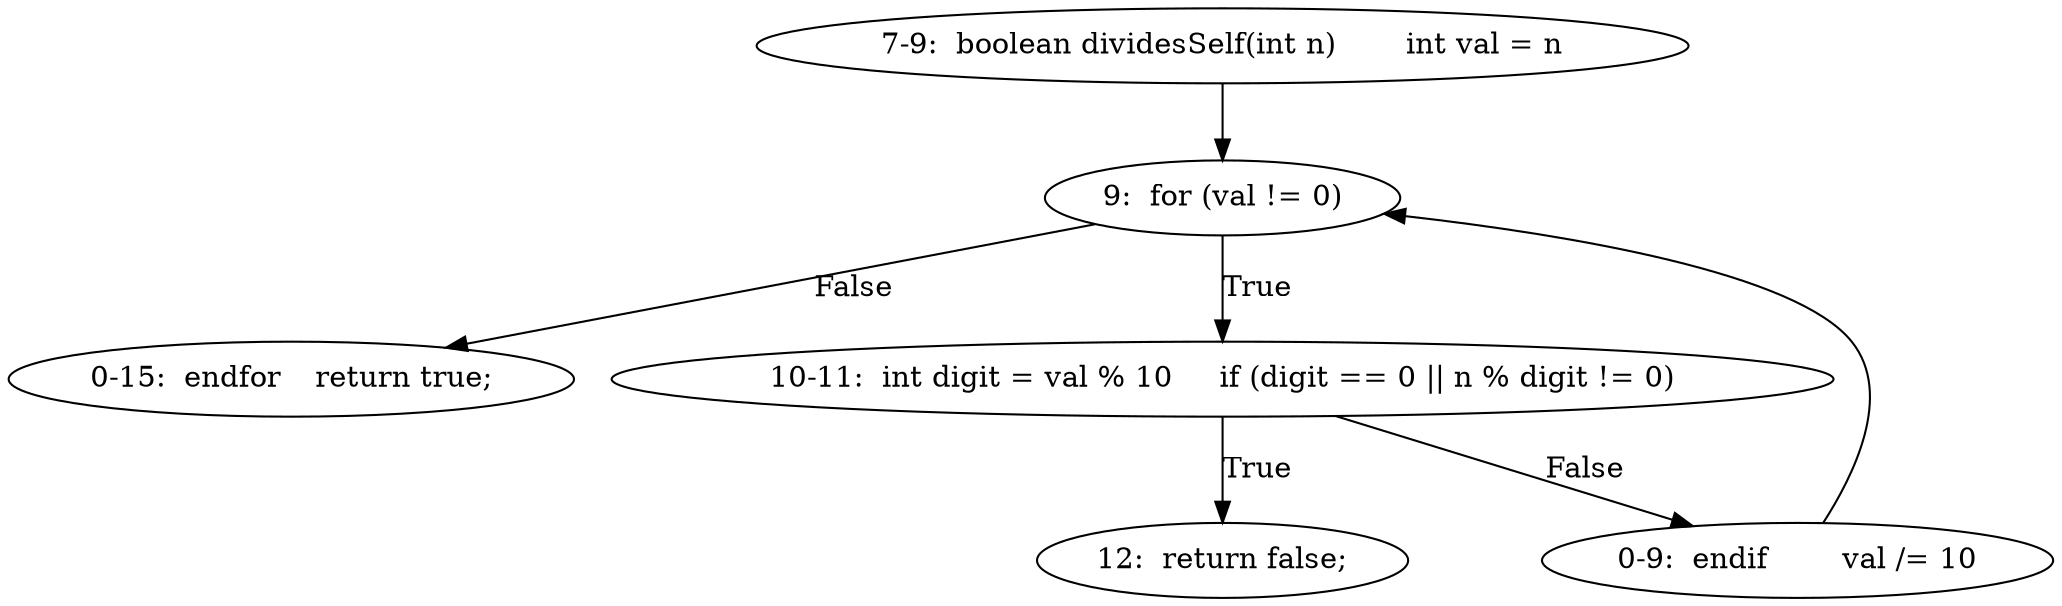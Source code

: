 digraph result_test { 
// graph-vertices
  a1  [label="7-9:  boolean dividesSelf(int n)	int val = n"]; 
  2  [label="9:  for (val != 0)"]; 
  a2  [label="0-15:  endfor	return true;"]; 
  a3  [label="10-11:  int digit = val % 10	if (digit == 0 || n % digit != 0)"]; 
  7  [label="12:  return false;"]; 
  a4  [label="0-9:  endif	val /= 10"]; 
// graph-edges
  a1 -> 2;
  2 -> a2  [label="False"]; 
  2 -> a3  [label="True"]; 
  a3 -> 7  [label="True"]; 
  a3 -> a4  [label="False"]; 
  a4 -> 2;
}